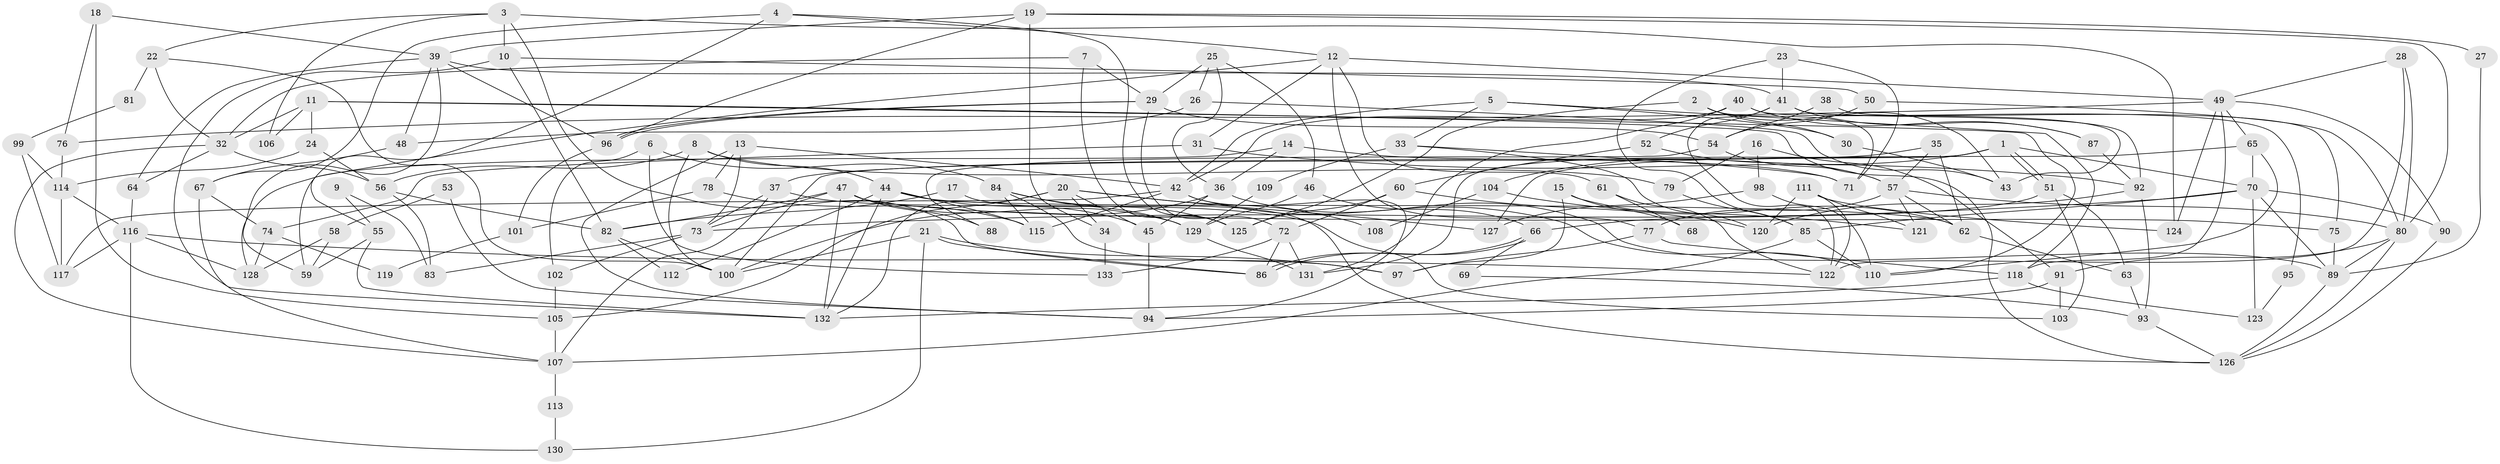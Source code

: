 // coarse degree distribution, {7: 0.09523809523809523, 5: 0.13095238095238096, 4: 0.20238095238095238, 6: 0.14285714285714285, 8: 0.07142857142857142, 2: 0.11904761904761904, 3: 0.16666666666666666, 10: 0.03571428571428571, 9: 0.03571428571428571}
// Generated by graph-tools (version 1.1) at 2025/24/03/03/25 07:24:03]
// undirected, 133 vertices, 266 edges
graph export_dot {
graph [start="1"]
  node [color=gray90,style=filled];
  1;
  2;
  3;
  4;
  5;
  6;
  7;
  8;
  9;
  10;
  11;
  12;
  13;
  14;
  15;
  16;
  17;
  18;
  19;
  20;
  21;
  22;
  23;
  24;
  25;
  26;
  27;
  28;
  29;
  30;
  31;
  32;
  33;
  34;
  35;
  36;
  37;
  38;
  39;
  40;
  41;
  42;
  43;
  44;
  45;
  46;
  47;
  48;
  49;
  50;
  51;
  52;
  53;
  54;
  55;
  56;
  57;
  58;
  59;
  60;
  61;
  62;
  63;
  64;
  65;
  66;
  67;
  68;
  69;
  70;
  71;
  72;
  73;
  74;
  75;
  76;
  77;
  78;
  79;
  80;
  81;
  82;
  83;
  84;
  85;
  86;
  87;
  88;
  89;
  90;
  91;
  92;
  93;
  94;
  95;
  96;
  97;
  98;
  99;
  100;
  101;
  102;
  103;
  104;
  105;
  106;
  107;
  108;
  109;
  110;
  111;
  112;
  113;
  114;
  115;
  116;
  117;
  118;
  119;
  120;
  121;
  122;
  123;
  124;
  125;
  126;
  127;
  128;
  129;
  130;
  131;
  132;
  133;
  1 -- 100;
  1 -- 51;
  1 -- 51;
  1 -- 70;
  1 -- 104;
  1 -- 131;
  2 -- 125;
  2 -- 43;
  2 -- 30;
  2 -- 71;
  3 -- 10;
  3 -- 86;
  3 -- 22;
  3 -- 106;
  3 -- 124;
  4 -- 125;
  4 -- 12;
  4 -- 55;
  4 -- 67;
  5 -- 30;
  5 -- 42;
  5 -- 33;
  5 -- 118;
  6 -- 102;
  6 -- 133;
  6 -- 84;
  7 -- 32;
  7 -- 125;
  7 -- 29;
  8 -- 44;
  8 -- 100;
  8 -- 56;
  8 -- 79;
  9 -- 55;
  9 -- 83;
  10 -- 82;
  10 -- 132;
  10 -- 50;
  11 -- 126;
  11 -- 32;
  11 -- 24;
  11 -- 106;
  11 -- 110;
  12 -- 49;
  12 -- 59;
  12 -- 31;
  12 -- 61;
  12 -- 77;
  13 -- 73;
  13 -- 94;
  13 -- 42;
  13 -- 78;
  14 -- 36;
  14 -- 71;
  14 -- 128;
  15 -- 62;
  15 -- 97;
  15 -- 68;
  16 -- 79;
  16 -- 91;
  16 -- 98;
  17 -- 126;
  17 -- 82;
  18 -- 39;
  18 -- 76;
  18 -- 105;
  19 -- 96;
  19 -- 80;
  19 -- 27;
  19 -- 34;
  19 -- 39;
  20 -- 127;
  20 -- 132;
  20 -- 34;
  20 -- 45;
  20 -- 105;
  20 -- 108;
  21 -- 97;
  21 -- 86;
  21 -- 100;
  21 -- 130;
  22 -- 100;
  22 -- 32;
  22 -- 81;
  23 -- 85;
  23 -- 41;
  23 -- 71;
  24 -- 56;
  24 -- 114;
  25 -- 46;
  25 -- 29;
  25 -- 26;
  25 -- 36;
  26 -- 48;
  26 -- 43;
  27 -- 89;
  28 -- 122;
  28 -- 49;
  28 -- 80;
  29 -- 96;
  29 -- 96;
  29 -- 54;
  29 -- 72;
  30 -- 43;
  31 -- 74;
  31 -- 92;
  32 -- 56;
  32 -- 64;
  32 -- 107;
  33 -- 71;
  33 -- 109;
  33 -- 120;
  34 -- 133;
  35 -- 37;
  35 -- 57;
  35 -- 62;
  36 -- 89;
  36 -- 45;
  36 -- 100;
  37 -- 73;
  37 -- 107;
  37 -- 103;
  38 -- 75;
  38 -- 54;
  39 -- 41;
  39 -- 48;
  39 -- 59;
  39 -- 64;
  39 -- 96;
  40 -- 87;
  40 -- 42;
  40 -- 95;
  40 -- 131;
  41 -- 92;
  41 -- 122;
  41 -- 43;
  41 -- 52;
  41 -- 87;
  42 -- 94;
  42 -- 110;
  42 -- 115;
  42 -- 117;
  44 -- 62;
  44 -- 45;
  44 -- 112;
  44 -- 115;
  44 -- 132;
  45 -- 94;
  46 -- 129;
  46 -- 66;
  47 -- 132;
  47 -- 129;
  47 -- 73;
  47 -- 75;
  47 -- 82;
  47 -- 88;
  48 -- 67;
  49 -- 65;
  49 -- 118;
  49 -- 76;
  49 -- 90;
  49 -- 124;
  50 -- 80;
  50 -- 54;
  51 -- 63;
  51 -- 66;
  51 -- 103;
  52 -- 57;
  52 -- 60;
  53 -- 94;
  53 -- 58;
  54 -- 57;
  54 -- 88;
  55 -- 132;
  55 -- 59;
  56 -- 82;
  56 -- 83;
  57 -- 80;
  57 -- 62;
  57 -- 77;
  57 -- 121;
  58 -- 128;
  58 -- 59;
  60 -- 72;
  60 -- 120;
  60 -- 125;
  61 -- 122;
  61 -- 68;
  62 -- 63;
  63 -- 93;
  64 -- 116;
  65 -- 110;
  65 -- 70;
  65 -- 127;
  66 -- 86;
  66 -- 86;
  66 -- 69;
  67 -- 107;
  67 -- 74;
  69 -- 93;
  70 -- 85;
  70 -- 73;
  70 -- 89;
  70 -- 90;
  70 -- 123;
  72 -- 131;
  72 -- 86;
  72 -- 133;
  73 -- 83;
  73 -- 102;
  74 -- 128;
  74 -- 119;
  75 -- 89;
  76 -- 114;
  77 -- 97;
  77 -- 118;
  78 -- 115;
  78 -- 101;
  79 -- 85;
  80 -- 89;
  80 -- 91;
  80 -- 126;
  81 -- 99;
  82 -- 100;
  82 -- 112;
  84 -- 115;
  84 -- 97;
  84 -- 125;
  84 -- 129;
  85 -- 107;
  85 -- 110;
  87 -- 92;
  89 -- 126;
  90 -- 126;
  91 -- 103;
  91 -- 94;
  92 -- 120;
  92 -- 93;
  93 -- 126;
  95 -- 123;
  96 -- 101;
  98 -- 110;
  98 -- 127;
  99 -- 114;
  99 -- 117;
  101 -- 119;
  102 -- 105;
  104 -- 121;
  104 -- 108;
  105 -- 107;
  107 -- 113;
  109 -- 129;
  111 -- 120;
  111 -- 124;
  111 -- 121;
  111 -- 122;
  113 -- 130;
  114 -- 117;
  114 -- 116;
  116 -- 117;
  116 -- 122;
  116 -- 128;
  116 -- 130;
  118 -- 123;
  118 -- 132;
  129 -- 131;
}
